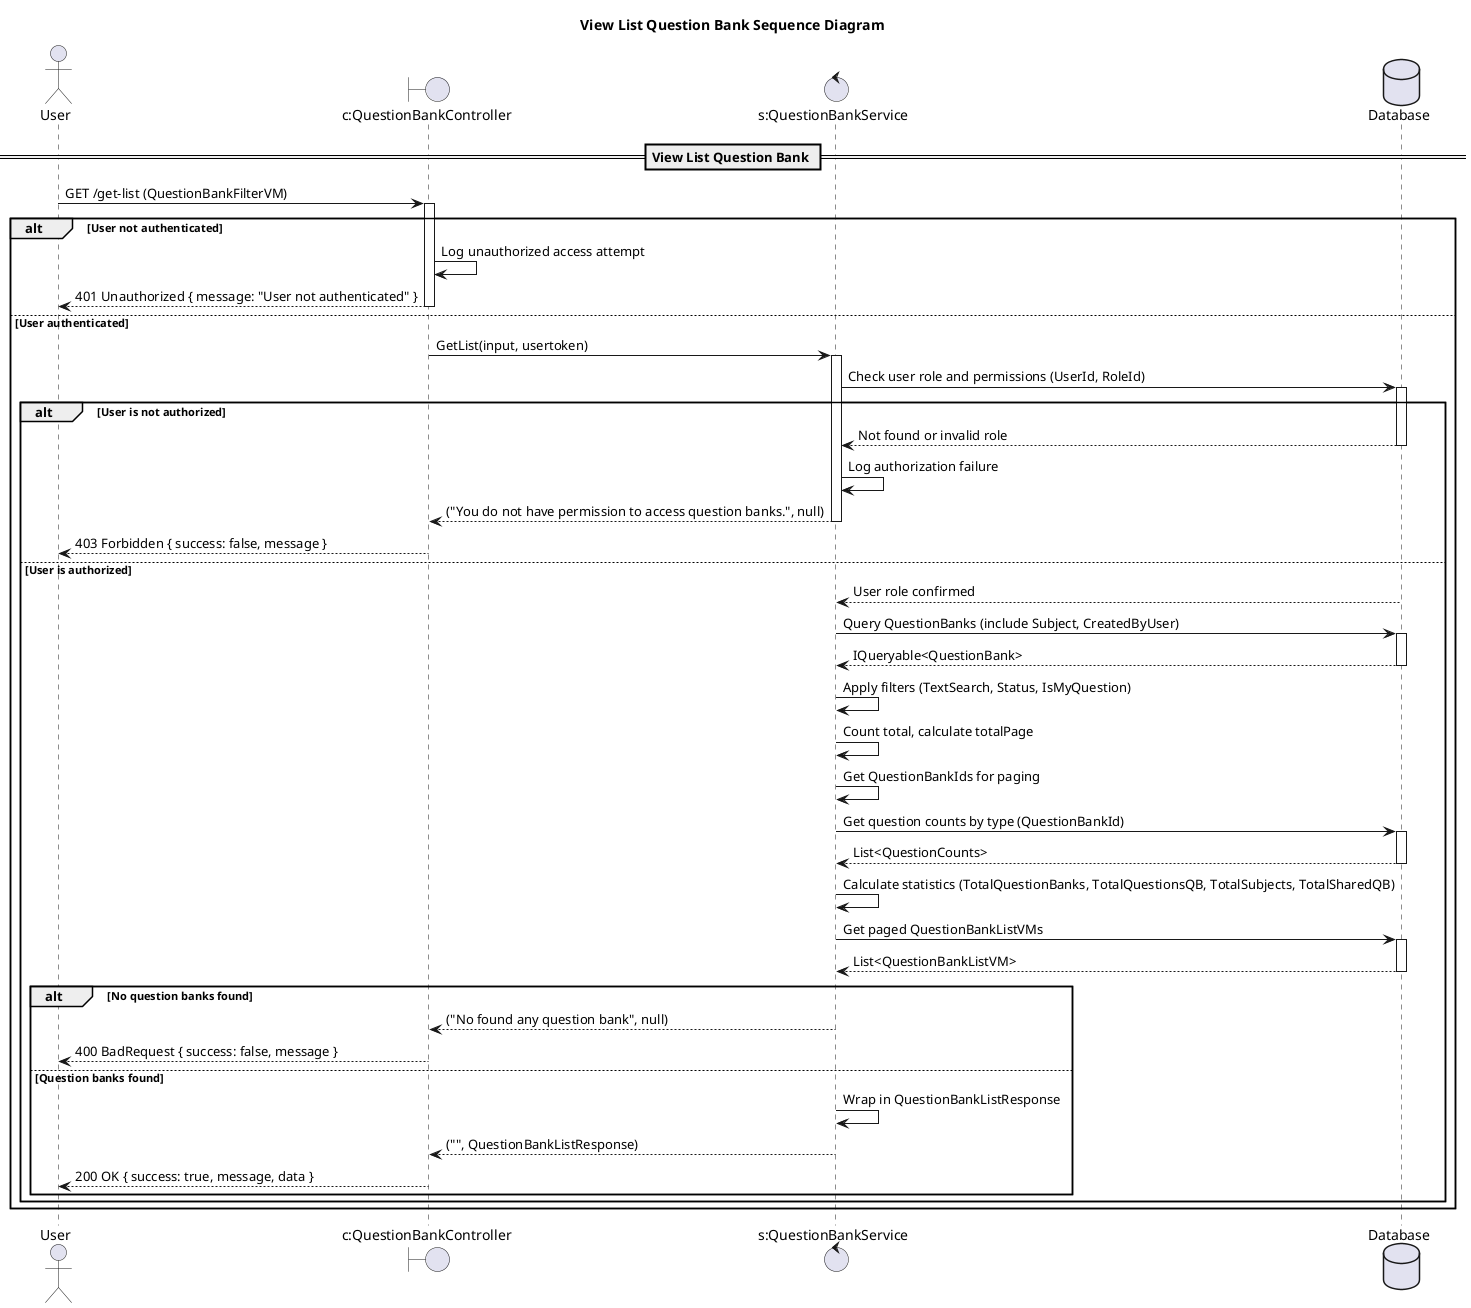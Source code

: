 @startuml

title View List Question Bank Sequence Diagram

actor "User" as Client
boundary "c:QuestionBankController" as Controller
control "s:QuestionBankService" as Service
database "Database" as DB

== View List Question Bank ==

Client -> Controller: GET /get-list (QuestionBankFilterVM)
activate Controller

alt User not authenticated
    Controller -> Controller: Log unauthorized access attempt
    Controller --> Client: 401 Unauthorized { message: "User not authenticated" }
    deactivate Controller
else User authenticated
    Controller -> Service: GetList(input, usertoken)
    activate Service

    Service -> DB: Check user role and permissions (UserId, RoleId)
    activate DB
    alt User is not authorized
        DB --> Service: Not found or invalid role
        deactivate DB
        Service -> Service: Log authorization failure
        Service --> Controller: ("You do not have permission to access question banks.", null)
        deactivate Service
        Controller --> Client: 403 Forbidden { success: false, message }
        deactivate Controller
    else User is authorized
        DB --> Service: User role confirmed
        deactivate DB

        Service -> DB: Query QuestionBanks (include Subject, CreatedByUser)
        activate DB
        DB --> Service: IQueryable<QuestionBank>
        deactivate DB

        Service -> Service: Apply filters (TextSearch, Status, IsMyQuestion)
        Service -> Service: Count total, calculate totalPage
        Service -> Service: Get QuestionBankIds for paging
        Service -> DB: Get question counts by type (QuestionBankId)
        activate DB
        DB --> Service: List<QuestionCounts>
        deactivate DB

        Service -> Service: Calculate statistics (TotalQuestionBanks, TotalQuestionsQB, TotalSubjects, TotalSharedQB)
        Service -> DB: Get paged QuestionBankListVMs
        activate DB
        DB --> Service: List<QuestionBankListVM>
        deactivate DB

        alt No question banks found
            Service --> Controller: ("No found any question bank", null)
            deactivate Service
            Controller --> Client: 400 BadRequest { success: false, message }
            deactivate Controller
        else Question banks found
            Service -> Service: Wrap in QuestionBankListResponse
            Service --> Controller: ("", QuestionBankListResponse)
            deactivate Service
            Controller --> Client: 200 OK { success: true, message, data }
            deactivate Controller
        end alt
    end
end

@enduml 